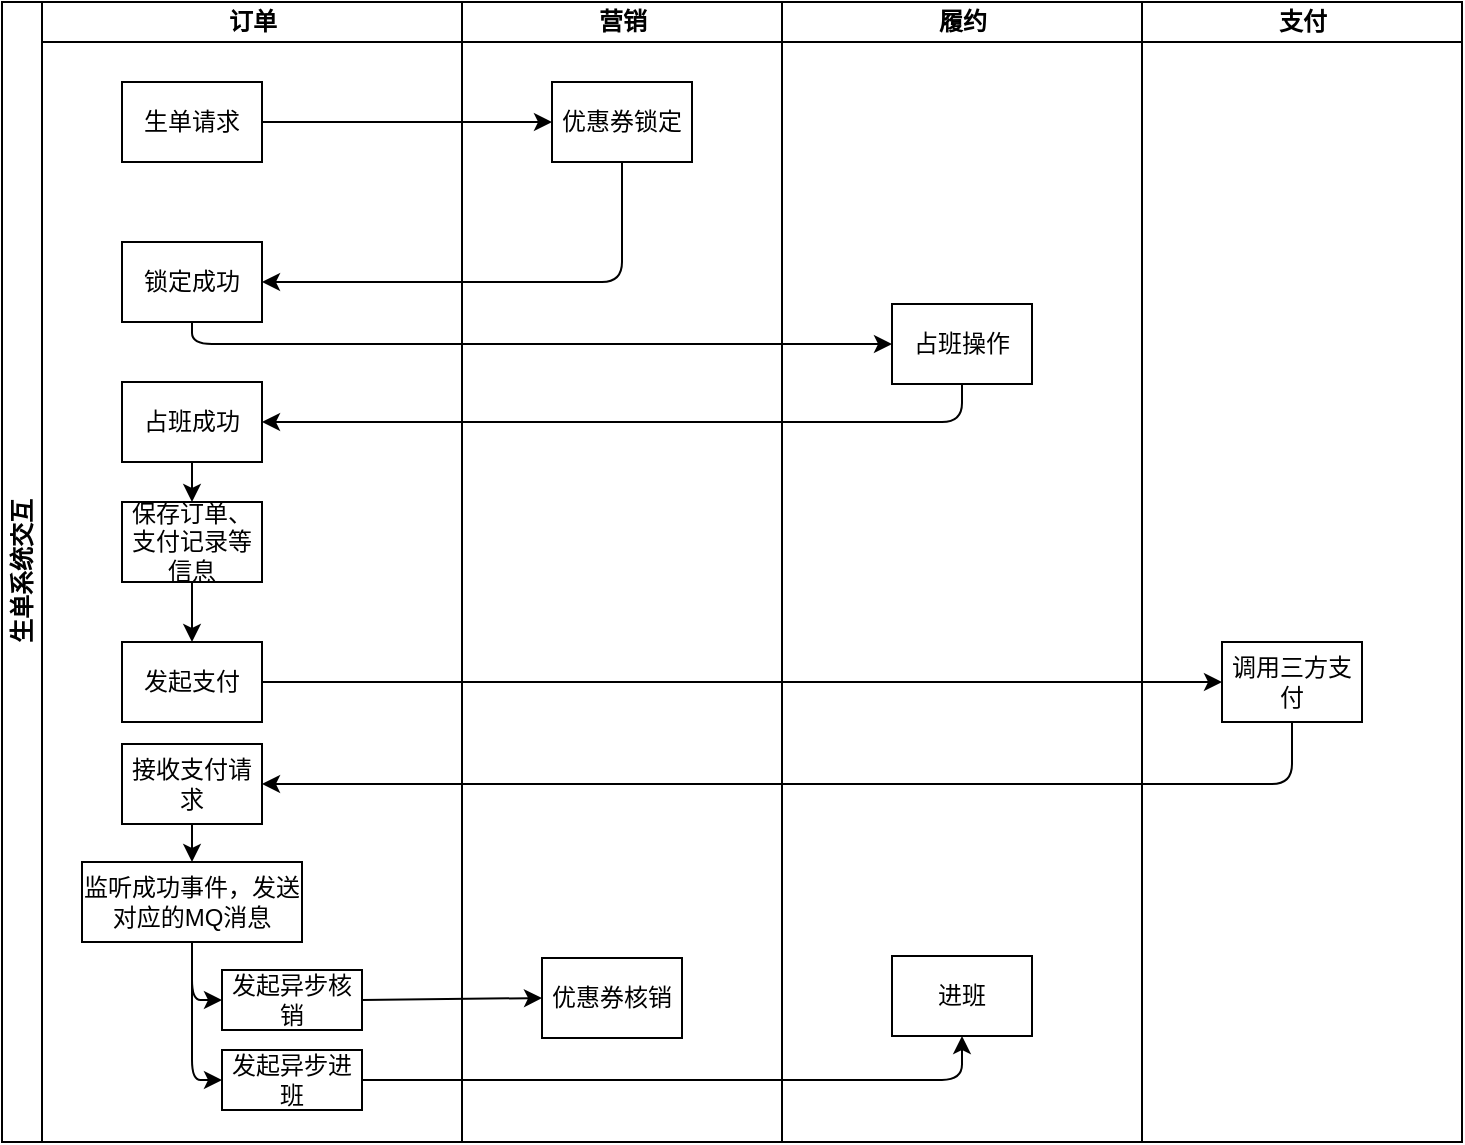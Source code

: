 <mxfile version="14.2.9" type="github">
  <diagram name="Page-1" id="0783ab3e-0a74-02c8-0abd-f7b4e66b4bec">
    <mxGraphModel dx="1186" dy="645" grid="1" gridSize="10" guides="1" tooltips="1" connect="1" arrows="1" fold="1" page="1" pageScale="1" pageWidth="850" pageHeight="1100" background="#ffffff" math="0" shadow="0">
      <root>
        <mxCell id="0" />
        <mxCell id="1" parent="0" />
        <mxCell id="7TIGckjG7Q0NQ58VWoPq-104" value="履约" style="swimlane;html=1;startSize=20;" parent="1" vertex="1">
          <mxGeometry x="630" y="90" width="180" height="570" as="geometry" />
        </mxCell>
        <mxCell id="7TIGckjG7Q0NQ58VWoPq-109" value="占班操作" style="rounded=0;whiteSpace=wrap;html=1;" parent="7TIGckjG7Q0NQ58VWoPq-104" vertex="1">
          <mxGeometry x="55" y="151" width="70" height="40" as="geometry" />
        </mxCell>
        <mxCell id="7TIGckjG7Q0NQ58VWoPq-127" value="进班" style="rounded=0;whiteSpace=wrap;html=1;" parent="7TIGckjG7Q0NQ58VWoPq-104" vertex="1">
          <mxGeometry x="55" y="477" width="70" height="40" as="geometry" />
        </mxCell>
        <mxCell id="7TIGckjG7Q0NQ58VWoPq-103" value="营销" style="swimlane;html=1;startSize=20;" parent="1" vertex="1">
          <mxGeometry x="470" y="90" width="160" height="570" as="geometry" />
        </mxCell>
        <mxCell id="7TIGckjG7Q0NQ58VWoPq-108" value="优惠券锁定" style="rounded=0;whiteSpace=wrap;html=1;" parent="7TIGckjG7Q0NQ58VWoPq-103" vertex="1">
          <mxGeometry x="45" y="40" width="70" height="40" as="geometry" />
        </mxCell>
        <mxCell id="7TIGckjG7Q0NQ58VWoPq-126" value="优惠券核销" style="rounded=0;whiteSpace=wrap;html=1;" parent="7TIGckjG7Q0NQ58VWoPq-103" vertex="1">
          <mxGeometry x="40" y="478" width="70" height="40" as="geometry" />
        </mxCell>
        <mxCell id="7TIGckjG7Q0NQ58VWoPq-91" value="Untitled Layer" parent="0" />
        <mxCell id="7TIGckjG7Q0NQ58VWoPq-101" value="生单系统交互" style="swimlane;html=1;childLayout=stackLayout;resizeParent=1;resizeParentMax=0;startSize=20;horizontal=0;horizontalStack=1;" parent="7TIGckjG7Q0NQ58VWoPq-91" vertex="1">
          <mxGeometry x="240" y="90" width="230" height="570" as="geometry" />
        </mxCell>
        <mxCell id="7TIGckjG7Q0NQ58VWoPq-102" value="订单" style="swimlane;html=1;startSize=20;" parent="7TIGckjG7Q0NQ58VWoPq-101" vertex="1">
          <mxGeometry x="20" width="210" height="570" as="geometry" />
        </mxCell>
        <mxCell id="7TIGckjG7Q0NQ58VWoPq-106" value="生单请求" style="rounded=0;whiteSpace=wrap;html=1;" parent="7TIGckjG7Q0NQ58VWoPq-102" vertex="1">
          <mxGeometry x="40" y="40" width="70" height="40" as="geometry" />
        </mxCell>
        <mxCell id="7TIGckjG7Q0NQ58VWoPq-111" value="锁定成功" style="rounded=0;whiteSpace=wrap;html=1;" parent="7TIGckjG7Q0NQ58VWoPq-102" vertex="1">
          <mxGeometry x="40" y="120" width="70" height="40" as="geometry" />
        </mxCell>
        <mxCell id="7TIGckjG7Q0NQ58VWoPq-114" value="占班成功" style="rounded=0;whiteSpace=wrap;html=1;" parent="7TIGckjG7Q0NQ58VWoPq-102" vertex="1">
          <mxGeometry x="40" y="190" width="70" height="40" as="geometry" />
        </mxCell>
        <mxCell id="7TIGckjG7Q0NQ58VWoPq-116" value="发起支付" style="rounded=0;whiteSpace=wrap;html=1;" parent="7TIGckjG7Q0NQ58VWoPq-102" vertex="1">
          <mxGeometry x="40" y="320" width="70" height="40" as="geometry" />
        </mxCell>
        <mxCell id="7TIGckjG7Q0NQ58VWoPq-118" value="" style="endArrow=classic;html=1;exitX=0.5;exitY=1;exitDx=0;exitDy=0;entryX=0.5;entryY=0;entryDx=0;entryDy=0;" parent="7TIGckjG7Q0NQ58VWoPq-102" source="7TIGckjG7Q0NQ58VWoPq-114" target="1nLma_jsfzdcdjuPNL_U-3" edge="1">
          <mxGeometry width="50" height="50" relative="1" as="geometry">
            <mxPoint x="240" y="320" as="sourcePoint" />
            <mxPoint x="290" y="270" as="targetPoint" />
          </mxGeometry>
        </mxCell>
        <mxCell id="7TIGckjG7Q0NQ58VWoPq-120" value="接收支付请求" style="rounded=0;whiteSpace=wrap;html=1;" parent="7TIGckjG7Q0NQ58VWoPq-102" vertex="1">
          <mxGeometry x="40" y="371" width="70" height="40" as="geometry" />
        </mxCell>
        <mxCell id="7TIGckjG7Q0NQ58VWoPq-123" value="发起异步核销" style="rounded=0;whiteSpace=wrap;html=1;" parent="7TIGckjG7Q0NQ58VWoPq-102" vertex="1">
          <mxGeometry x="90" y="484" width="70" height="30" as="geometry" />
        </mxCell>
        <mxCell id="7TIGckjG7Q0NQ58VWoPq-124" value="发起异步进班" style="rounded=0;whiteSpace=wrap;html=1;" parent="7TIGckjG7Q0NQ58VWoPq-102" vertex="1">
          <mxGeometry x="90" y="524" width="70" height="30" as="geometry" />
        </mxCell>
        <mxCell id="7TIGckjG7Q0NQ58VWoPq-128" value="" style="endArrow=classic;html=1;exitX=0.5;exitY=1;exitDx=0;exitDy=0;entryX=0;entryY=0.5;entryDx=0;entryDy=0;" parent="7TIGckjG7Q0NQ58VWoPq-102" source="1nLma_jsfzdcdjuPNL_U-5" target="7TIGckjG7Q0NQ58VWoPq-123" edge="1">
          <mxGeometry width="50" height="50" relative="1" as="geometry">
            <mxPoint x="240" y="320" as="sourcePoint" />
            <mxPoint x="290" y="270" as="targetPoint" />
            <Array as="points">
              <mxPoint x="75" y="499" />
            </Array>
          </mxGeometry>
        </mxCell>
        <mxCell id="7TIGckjG7Q0NQ58VWoPq-129" value="" style="endArrow=classic;html=1;exitX=0.5;exitY=1;exitDx=0;exitDy=0;entryX=0;entryY=0.5;entryDx=0;entryDy=0;" parent="7TIGckjG7Q0NQ58VWoPq-102" source="1nLma_jsfzdcdjuPNL_U-5" target="7TIGckjG7Q0NQ58VWoPq-124" edge="1">
          <mxGeometry width="50" height="50" relative="1" as="geometry">
            <mxPoint x="240" y="320" as="sourcePoint" />
            <mxPoint x="290" y="270" as="targetPoint" />
            <Array as="points">
              <mxPoint x="75" y="539" />
            </Array>
          </mxGeometry>
        </mxCell>
        <mxCell id="1nLma_jsfzdcdjuPNL_U-3" value="保存订单、支付记录等信息" style="rounded=0;whiteSpace=wrap;html=1;" vertex="1" parent="7TIGckjG7Q0NQ58VWoPq-102">
          <mxGeometry x="40" y="250" width="70" height="40" as="geometry" />
        </mxCell>
        <mxCell id="1nLma_jsfzdcdjuPNL_U-4" value="" style="endArrow=classic;html=1;exitX=0.5;exitY=1;exitDx=0;exitDy=0;entryX=0.5;entryY=0;entryDx=0;entryDy=0;" edge="1" parent="7TIGckjG7Q0NQ58VWoPq-102" source="1nLma_jsfzdcdjuPNL_U-3" target="7TIGckjG7Q0NQ58VWoPq-116">
          <mxGeometry width="50" height="50" relative="1" as="geometry">
            <mxPoint x="320" y="280" as="sourcePoint" />
            <mxPoint x="370" y="230" as="targetPoint" />
          </mxGeometry>
        </mxCell>
        <mxCell id="1nLma_jsfzdcdjuPNL_U-5" value="监听成功事件，发送对应的MQ消息" style="rounded=0;whiteSpace=wrap;html=1;" vertex="1" parent="7TIGckjG7Q0NQ58VWoPq-102">
          <mxGeometry x="20" y="430" width="110" height="40" as="geometry" />
        </mxCell>
        <mxCell id="1nLma_jsfzdcdjuPNL_U-7" value="" style="endArrow=classic;html=1;exitX=0.5;exitY=1;exitDx=0;exitDy=0;entryX=0.5;entryY=0;entryDx=0;entryDy=0;" edge="1" parent="7TIGckjG7Q0NQ58VWoPq-102" source="7TIGckjG7Q0NQ58VWoPq-120" target="1nLma_jsfzdcdjuPNL_U-5">
          <mxGeometry width="50" height="50" relative="1" as="geometry">
            <mxPoint x="90" y="420" as="sourcePoint" />
            <mxPoint x="370" y="230" as="targetPoint" />
          </mxGeometry>
        </mxCell>
        <mxCell id="7TIGckjG7Q0NQ58VWoPq-110" value="" style="endArrow=classic;html=1;exitX=1;exitY=0.5;exitDx=0;exitDy=0;entryX=0;entryY=0.5;entryDx=0;entryDy=0;" parent="7TIGckjG7Q0NQ58VWoPq-101" source="7TIGckjG7Q0NQ58VWoPq-106" target="7TIGckjG7Q0NQ58VWoPq-108" edge="1">
          <mxGeometry width="50" height="50" relative="1" as="geometry">
            <mxPoint x="50" y="180" as="sourcePoint" />
            <mxPoint x="100" y="130" as="targetPoint" />
          </mxGeometry>
        </mxCell>
        <mxCell id="7TIGckjG7Q0NQ58VWoPq-112" value="" style="endArrow=classic;html=1;exitX=0.5;exitY=1;exitDx=0;exitDy=0;entryX=1;entryY=0.5;entryDx=0;entryDy=0;" parent="7TIGckjG7Q0NQ58VWoPq-101" source="7TIGckjG7Q0NQ58VWoPq-108" target="7TIGckjG7Q0NQ58VWoPq-111" edge="1">
          <mxGeometry width="50" height="50" relative="1" as="geometry">
            <mxPoint x="260" y="320" as="sourcePoint" />
            <mxPoint x="310" y="270" as="targetPoint" />
            <Array as="points">
              <mxPoint x="310" y="140" />
            </Array>
          </mxGeometry>
        </mxCell>
        <mxCell id="7TIGckjG7Q0NQ58VWoPq-113" value="" style="endArrow=classic;html=1;exitX=0.5;exitY=1;exitDx=0;exitDy=0;entryX=0;entryY=0.5;entryDx=0;entryDy=0;" parent="7TIGckjG7Q0NQ58VWoPq-101" source="7TIGckjG7Q0NQ58VWoPq-111" target="7TIGckjG7Q0NQ58VWoPq-109" edge="1">
          <mxGeometry width="50" height="50" relative="1" as="geometry">
            <mxPoint x="154" y="160" as="sourcePoint" />
            <mxPoint x="464" y="180" as="targetPoint" />
            <Array as="points">
              <mxPoint x="95" y="171" />
            </Array>
          </mxGeometry>
        </mxCell>
        <mxCell id="7TIGckjG7Q0NQ58VWoPq-115" value="" style="endArrow=classic;html=1;entryX=1;entryY=0.5;entryDx=0;entryDy=0;exitX=0.5;exitY=1;exitDx=0;exitDy=0;" parent="7TIGckjG7Q0NQ58VWoPq-101" source="7TIGckjG7Q0NQ58VWoPq-109" target="7TIGckjG7Q0NQ58VWoPq-114" edge="1">
          <mxGeometry width="50" height="50" relative="1" as="geometry">
            <mxPoint x="440" y="190" as="sourcePoint" />
            <mxPoint x="120" y="322" as="targetPoint" />
            <Array as="points">
              <mxPoint x="480" y="210" />
            </Array>
          </mxGeometry>
        </mxCell>
        <mxCell id="7TIGckjG7Q0NQ58VWoPq-130" value="" style="endArrow=classic;html=1;exitX=1;exitY=0.5;exitDx=0;exitDy=0;entryX=0;entryY=0.5;entryDx=0;entryDy=0;" parent="7TIGckjG7Q0NQ58VWoPq-101" source="7TIGckjG7Q0NQ58VWoPq-123" target="7TIGckjG7Q0NQ58VWoPq-126" edge="1">
          <mxGeometry width="50" height="50" relative="1" as="geometry">
            <mxPoint x="260" y="320" as="sourcePoint" />
            <mxPoint x="310" y="270" as="targetPoint" />
          </mxGeometry>
        </mxCell>
        <mxCell id="7TIGckjG7Q0NQ58VWoPq-131" value="" style="endArrow=classic;html=1;exitX=1;exitY=0.5;exitDx=0;exitDy=0;entryX=0.5;entryY=1;entryDx=0;entryDy=0;" parent="7TIGckjG7Q0NQ58VWoPq-101" source="7TIGckjG7Q0NQ58VWoPq-124" target="7TIGckjG7Q0NQ58VWoPq-127" edge="1">
          <mxGeometry width="50" height="50" relative="1" as="geometry">
            <mxPoint x="260" y="320" as="sourcePoint" />
            <mxPoint x="310" y="270" as="targetPoint" />
            <Array as="points">
              <mxPoint x="480" y="539" />
            </Array>
          </mxGeometry>
        </mxCell>
        <mxCell id="7TIGckjG7Q0NQ58VWoPq-105" value="支付" style="swimlane;html=1;startSize=20;" parent="7TIGckjG7Q0NQ58VWoPq-91" vertex="1">
          <mxGeometry x="810" y="90" width="160" height="570" as="geometry" />
        </mxCell>
        <mxCell id="7TIGckjG7Q0NQ58VWoPq-117" value="调用三方支付" style="rounded=0;whiteSpace=wrap;html=1;" parent="7TIGckjG7Q0NQ58VWoPq-105" vertex="1">
          <mxGeometry x="40" y="320" width="70" height="40" as="geometry" />
        </mxCell>
        <mxCell id="7TIGckjG7Q0NQ58VWoPq-122" value="" style="endArrow=classic;html=1;exitX=0.5;exitY=1;exitDx=0;exitDy=0;entryX=1;entryY=0.5;entryDx=0;entryDy=0;" parent="7TIGckjG7Q0NQ58VWoPq-91" source="7TIGckjG7Q0NQ58VWoPq-117" target="7TIGckjG7Q0NQ58VWoPq-120" edge="1">
          <mxGeometry width="50" height="50" relative="1" as="geometry">
            <mxPoint x="750" y="480" as="sourcePoint" />
            <mxPoint x="550" y="360" as="targetPoint" />
            <Array as="points">
              <mxPoint x="885" y="481" />
            </Array>
          </mxGeometry>
        </mxCell>
        <mxCell id="7TIGckjG7Q0NQ58VWoPq-119" value="" style="endArrow=classic;html=1;exitX=1;exitY=0.5;exitDx=0;exitDy=0;entryX=0;entryY=0.5;entryDx=0;entryDy=0;" parent="7TIGckjG7Q0NQ58VWoPq-91" source="7TIGckjG7Q0NQ58VWoPq-116" edge="1" target="7TIGckjG7Q0NQ58VWoPq-117">
          <mxGeometry width="50" height="50" relative="1" as="geometry">
            <mxPoint x="400" y="510" as="sourcePoint" />
            <mxPoint x="810" y="430" as="targetPoint" />
          </mxGeometry>
        </mxCell>
      </root>
    </mxGraphModel>
  </diagram>
</mxfile>

